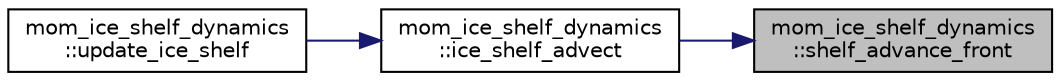 digraph "mom_ice_shelf_dynamics::shelf_advance_front"
{
 // INTERACTIVE_SVG=YES
 // LATEX_PDF_SIZE
  edge [fontname="Helvetica",fontsize="10",labelfontname="Helvetica",labelfontsize="10"];
  node [fontname="Helvetica",fontsize="10",shape=record];
  rankdir="RL";
  Node1 [label="mom_ice_shelf_dynamics\l::shelf_advance_front",height=0.2,width=0.4,color="black", fillcolor="grey75", style="filled", fontcolor="black",tooltip=" "];
  Node1 -> Node2 [dir="back",color="midnightblue",fontsize="10",style="solid",fontname="Helvetica"];
  Node2 [label="mom_ice_shelf_dynamics\l::ice_shelf_advect",height=0.2,width=0.4,color="black", fillcolor="white", style="filled",URL="$namespacemom__ice__shelf__dynamics.html#a00b61e0e4f3a40d2e6d6cb8a5d5b3ada",tooltip="This subroutine takes the velocity (on the Bgrid) and timesteps h_t = - div (uh) once...."];
  Node2 -> Node3 [dir="back",color="midnightblue",fontsize="10",style="solid",fontname="Helvetica"];
  Node3 [label="mom_ice_shelf_dynamics\l::update_ice_shelf",height=0.2,width=0.4,color="black", fillcolor="white", style="filled",URL="$namespacemom__ice__shelf__dynamics.html#adb908b77efa101749be0be069916139c",tooltip="This subroutine updates the ice shelf velocities, mass, stresses and properties due to the ice shelf ..."];
}
